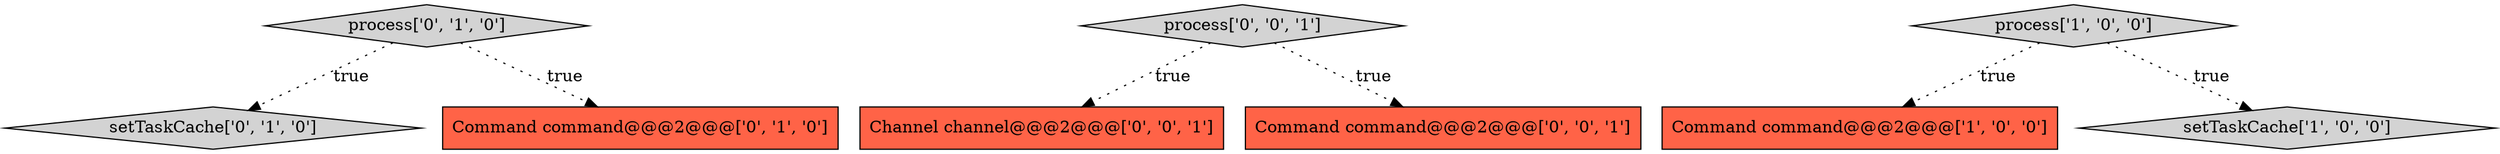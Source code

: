 digraph {
4 [style = filled, label = "process['0', '1', '0']", fillcolor = lightgray, shape = diamond image = "AAA0AAABBB2BBB"];
5 [style = filled, label = "setTaskCache['0', '1', '0']", fillcolor = lightgray, shape = diamond image = "AAA0AAABBB2BBB"];
7 [style = filled, label = "process['0', '0', '1']", fillcolor = lightgray, shape = diamond image = "AAA0AAABBB3BBB"];
2 [style = filled, label = "Command command@@@2@@@['1', '0', '0']", fillcolor = tomato, shape = box image = "AAA0AAABBB1BBB"];
1 [style = filled, label = "process['1', '0', '0']", fillcolor = lightgray, shape = diamond image = "AAA0AAABBB1BBB"];
0 [style = filled, label = "setTaskCache['1', '0', '0']", fillcolor = lightgray, shape = diamond image = "AAA0AAABBB1BBB"];
8 [style = filled, label = "Channel channel@@@2@@@['0', '0', '1']", fillcolor = tomato, shape = box image = "AAA0AAABBB3BBB"];
6 [style = filled, label = "Command command@@@2@@@['0', '0', '1']", fillcolor = tomato, shape = box image = "AAA0AAABBB3BBB"];
3 [style = filled, label = "Command command@@@2@@@['0', '1', '0']", fillcolor = tomato, shape = box image = "AAA0AAABBB2BBB"];
4->5 [style = dotted, label="true"];
1->2 [style = dotted, label="true"];
4->3 [style = dotted, label="true"];
1->0 [style = dotted, label="true"];
7->8 [style = dotted, label="true"];
7->6 [style = dotted, label="true"];
}
